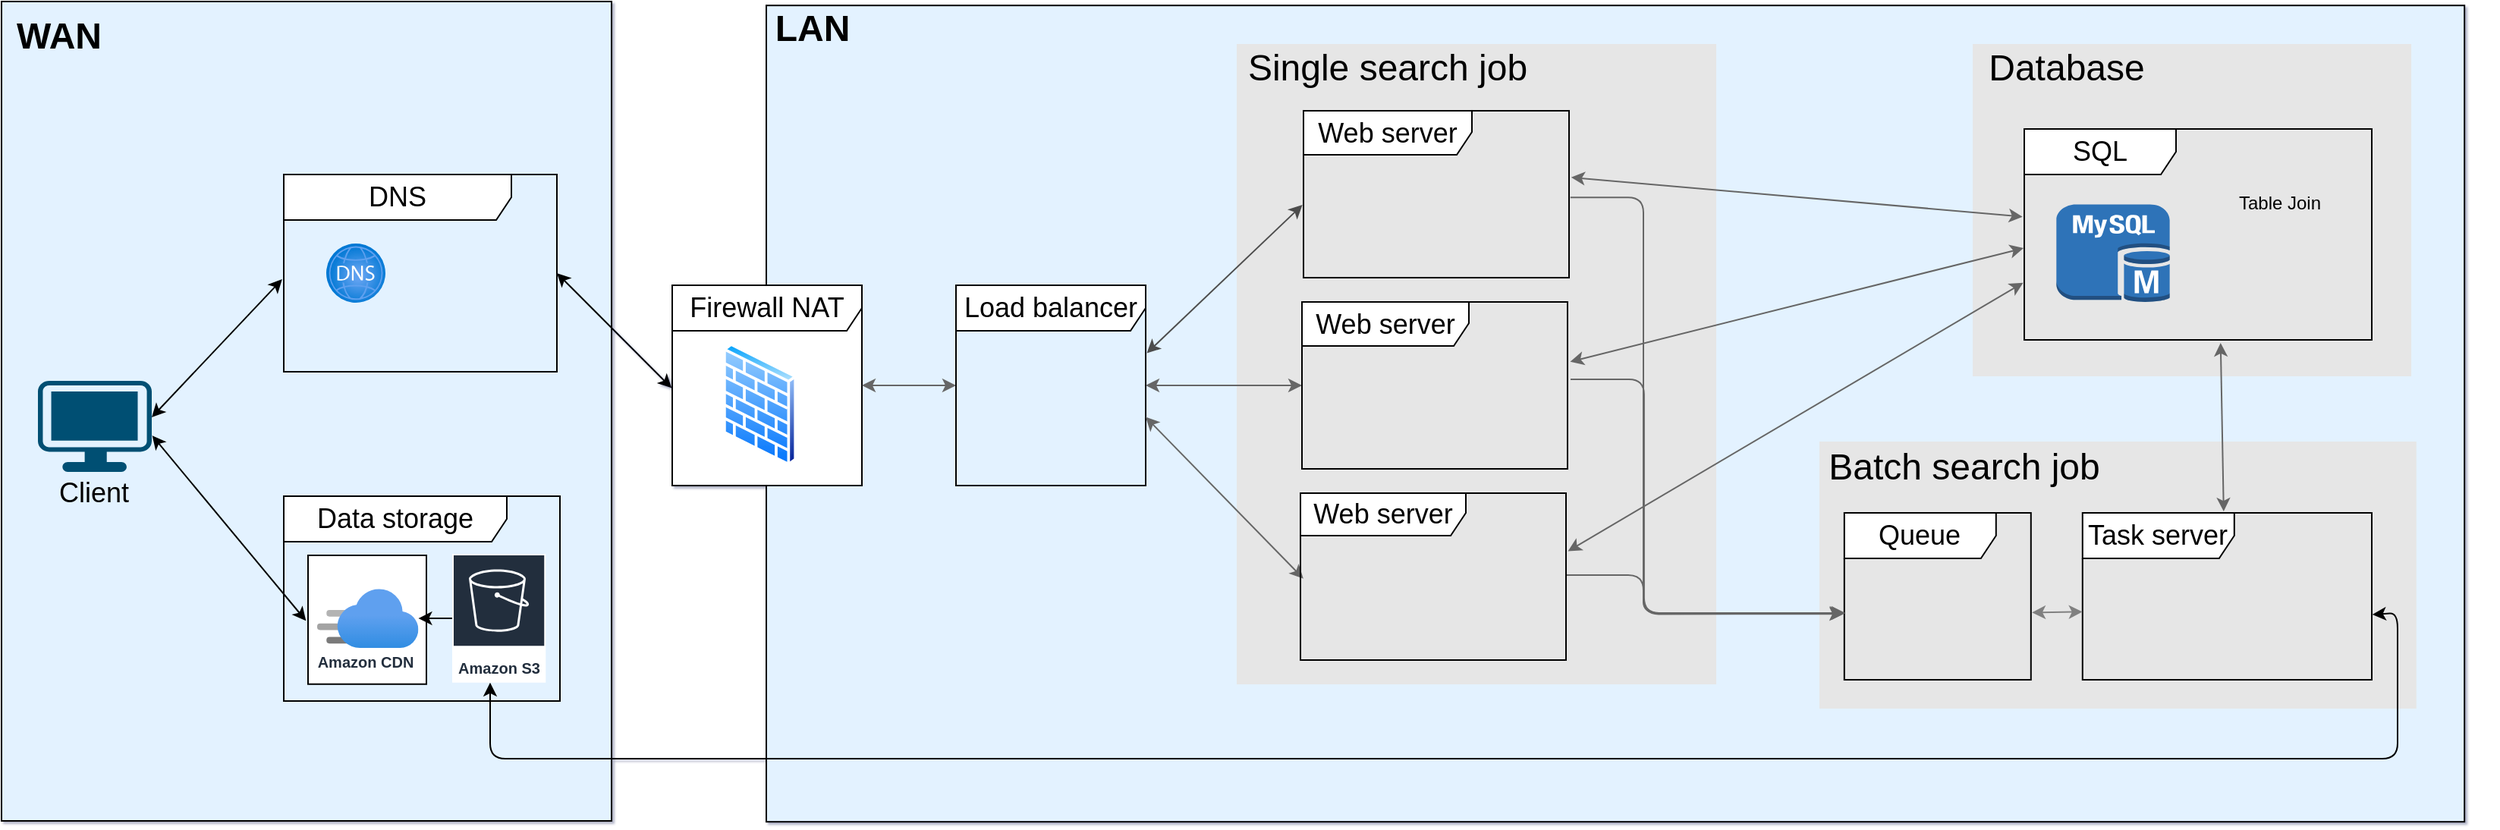 <mxfile version="22.1.2" type="device">
  <diagram id="1_QiPUggmB7JcabSko4-" name="第1頁">
    <mxGraphModel dx="2544" dy="881" grid="0" gridSize="10" guides="0" tooltips="0" connect="0" arrows="1" fold="1" page="0" pageScale="1" pageWidth="850" pageHeight="1100" background="#FFFFFF" math="0" shadow="1">
      <root>
        <mxCell id="0" />
        <mxCell id="1" value="web localtion" style="" parent="0" />
        <mxCell id="147" value="" style="group" parent="1" vertex="1" connectable="0">
          <mxGeometry x="66" y="322" width="1140" height="538" as="geometry" />
        </mxCell>
        <mxCell id="114" value="" style="whiteSpace=wrap;html=1;shadow=0;fillColor=#E3F2FF;" parent="147" vertex="1">
          <mxGeometry x="2" y="1.596" width="1119.093" height="538" as="geometry" />
        </mxCell>
        <mxCell id="115" value="&lt;font style=&quot;font-size: 24px;&quot; color=&quot;#000000&quot;&gt;&lt;b&gt;LAN&lt;/b&gt;&lt;/font&gt;" style="text;strokeColor=none;align=center;fillColor=none;html=1;verticalAlign=middle;whiteSpace=wrap;rounded=0;shadow=0;" parent="147" vertex="1">
          <mxGeometry y="2.815" width="64.528" height="28.116" as="geometry" />
        </mxCell>
        <mxCell id="216" value="" style="verticalLabelPosition=bottom;verticalAlign=top;html=1;shape=mxgraph.basic.rect;fillColor2=none;strokeWidth=1;size=20;indent=5;shadow=0;fontSize=18;fontColor=#000000;fillColor=#E6E6E6;strokeColor=none;" parent="147" vertex="1">
          <mxGeometry x="695.999" y="289" width="393.401" height="176" as="geometry" />
        </mxCell>
        <mxCell id="217" value="&lt;font style=&quot;font-size: 24px;&quot;&gt;Batch search job&lt;/font&gt;" style="text;strokeColor=none;align=center;fillColor=none;html=1;verticalAlign=middle;whiteSpace=wrap;rounded=0;shadow=0;fontSize=18;fontColor=#000000;" parent="147" vertex="1">
          <mxGeometry x="697.942" y="291" width="186.501" height="30" as="geometry" />
        </mxCell>
        <mxCell id="253" value="&lt;font style=&quot;font-size: 18px;&quot;&gt;Queue&lt;/font&gt;" style="shape=umlFrame;whiteSpace=wrap;html=1;width=100;height=30;gradientColor=none;strokeColor=#000000;container=0;" parent="147" vertex="1">
          <mxGeometry x="712.4" y="336" width="123" height="110" as="geometry" />
        </mxCell>
        <mxCell id="252" value="" style="shape=image;verticalLabelPosition=bottom;labelBackgroundColor=default;verticalAlign=top;aspect=fixed;imageAspect=0;image=https://2.bp.blogspot.com/-Zde2Cdmd4WI/UPotYc2kPYI/AAAAAAAAAsE/QaMMH3_iNwE/s400/redis318x260_1.png;" parent="147" vertex="1">
          <mxGeometry x="731.4" y="369.76" width="79.37" height="67" as="geometry" />
        </mxCell>
        <mxCell id="246" value="&lt;font style=&quot;font-size: 18px;&quot;&gt;Task server&lt;/font&gt;" style="shape=umlFrame;whiteSpace=wrap;html=1;width=100;height=30;gradientColor=none;strokeColor=#000000;container=0;" parent="147" vertex="1">
          <mxGeometry x="869.4" y="336" width="190.6" height="110" as="geometry" />
        </mxCell>
        <mxCell id="247" value="" style="shape=image;verticalLabelPosition=bottom;labelBackgroundColor=default;verticalAlign=top;aspect=fixed;imageAspect=0;image=https://4.bp.blogspot.com/-ou-a_Aa1t7A/W6IhNc3Q0gI/AAAAAAAAD6Y/pwh44arKiuM_NBqB1H7Pz4-7QhUxAgZkACLcBGAs/s1600/spring-boot-logo.png;container=0;" parent="147" vertex="1">
          <mxGeometry x="889.398" y="369.0" width="134.313" height="70.513" as="geometry" />
        </mxCell>
        <mxCell id="255" style="html=1;strokeColor=#808080;fontSize=18;fontColor=none;startArrow=classic;startFill=1;exitX=1.005;exitY=0.515;exitDx=0;exitDy=0;exitPerimeter=0;" parent="147" edge="1">
          <mxGeometry relative="1" as="geometry">
            <mxPoint x="836.015" y="401.65" as="sourcePoint" />
            <mxPoint x="869.4" y="401.194" as="targetPoint" />
          </mxGeometry>
        </mxCell>
        <mxCell id="110" value="" style="whiteSpace=wrap;html=1;shadow=0;fillColor=#E3F2FF;" parent="1" vertex="1">
          <mxGeometry x="-436" y="321" width="402" height="540" as="geometry" />
        </mxCell>
        <mxCell id="113" value="&lt;font style=&quot;font-size: 24px;&quot; color=&quot;#000000&quot;&gt;&lt;b&gt;WAN&lt;/b&gt;&lt;/font&gt;" style="text;strokeColor=none;align=center;fillColor=none;html=1;verticalAlign=middle;whiteSpace=wrap;rounded=0;shadow=0;" parent="1" vertex="1">
          <mxGeometry x="-428" y="329" width="60" height="30" as="geometry" />
        </mxCell>
        <mxCell id="183" value="group" parent="0" />
        <mxCell id="zFRHrlk2ydEoRWEK3VVU-348" value="" style="group;fillColor=#FFFFFF;" parent="183" vertex="1" connectable="0">
          <mxGeometry x="6" y="508" width="125" height="132" as="geometry" />
        </mxCell>
        <mxCell id="zFRHrlk2ydEoRWEK3VVU-349" value="&lt;font style=&quot;font-size: 18px;&quot;&gt;Firewall NAT&lt;/font&gt;" style="shape=umlFrame;whiteSpace=wrap;html=1;strokeColor=#000000;fillColor=default;gradientColor=none;width=150;height=30;" parent="zFRHrlk2ydEoRWEK3VVU-348" vertex="1">
          <mxGeometry width="125" height="132" as="geometry" />
        </mxCell>
        <mxCell id="zFRHrlk2ydEoRWEK3VVU-351" value="" style="image;aspect=fixed;perimeter=ellipsePerimeter;html=1;align=center;shadow=0;dashed=0;spacingTop=3;image=img/lib/active_directory/firewall.svg;" parent="zFRHrlk2ydEoRWEK3VVU-348" vertex="1">
          <mxGeometry x="33" y="38" width="49.41" height="81" as="geometry" />
        </mxCell>
        <mxCell id="204" value="" style="verticalLabelPosition=bottom;verticalAlign=top;html=1;shape=mxgraph.basic.rect;fillColor2=none;strokeWidth=1;size=20;indent=5;shadow=0;fontSize=18;fontColor=#000000;fillColor=#E6E6E6;strokeColor=none;" parent="183" vertex="1">
          <mxGeometry x="378" y="349" width="316" height="422" as="geometry" />
        </mxCell>
        <mxCell id="205" value="&lt;font style=&quot;font-size: 24px;&quot;&gt;Single search job&lt;/font&gt;" style="text;strokeColor=none;align=center;fillColor=none;html=1;verticalAlign=middle;whiteSpace=wrap;rounded=0;shadow=0;fontSize=18;fontColor=#000000;" parent="183" vertex="1">
          <mxGeometry x="378" y="350" width="199" height="30" as="geometry" />
        </mxCell>
        <mxCell id="zFRHrlk2ydEoRWEK3VVU-344" value="" style="group" parent="183" vertex="1" connectable="0">
          <mxGeometry x="867" y="355" width="289" height="219" as="geometry" />
        </mxCell>
        <mxCell id="zFRHrlk2ydEoRWEK3VVU-345" value="" style="verticalLabelPosition=bottom;verticalAlign=top;html=1;shape=mxgraph.basic.rect;fillColor2=none;strokeWidth=1;size=20;indent=5;shadow=0;fontSize=18;fontColor=#000000;fillColor=#E6E6E6;strokeColor=none;gradientColor=none;perimeterSpacing=5;" parent="zFRHrlk2ydEoRWEK3VVU-344" vertex="1">
          <mxGeometry x="-3.945" y="-6" width="289" height="219" as="geometry" />
        </mxCell>
        <mxCell id="zFRHrlk2ydEoRWEK3VVU-346" value="&lt;font style=&quot;font-size: 24px;&quot;&gt;Database&lt;/font&gt;" style="text;strokeColor=none;align=center;fillColor=none;html=1;verticalAlign=middle;whiteSpace=wrap;rounded=0;shadow=0;fontSize=18;fontColor=#000000;" parent="zFRHrlk2ydEoRWEK3VVU-344" vertex="1">
          <mxGeometry x="-4.93" y="-5" width="125.93" height="30.28" as="geometry" />
        </mxCell>
        <mxCell id="zFRHrlk2ydEoRWEK3VVU-354" style="edgeStyle=none;rounded=0;orthogonalLoop=1;jettySize=auto;html=1;strokeColor=#666666;startArrow=classic;startFill=1;" parent="183" source="zFRHrlk2ydEoRWEK3VVU-349" target="178" edge="1">
          <mxGeometry relative="1" as="geometry" />
        </mxCell>
        <mxCell id="zFRHrlk2ydEoRWEK3VVU-355" style="html=1;entryX=-0.017;entryY=0.508;entryDx=0;entryDy=0;strokeColor=#000000;fontSize=18;fontColor=none;startArrow=classic;startFill=1;entryPerimeter=0;exitX=1.004;exitY=0.601;exitDx=0;exitDy=0;exitPerimeter=0;" parent="183" source="165" target="303" edge="1">
          <mxGeometry relative="1" as="geometry">
            <mxPoint x="-321" y="589" as="sourcePoint" />
            <mxPoint x="-241" y="514" as="targetPoint" />
          </mxGeometry>
        </mxCell>
        <mxCell id="zFRHrlk2ydEoRWEK3VVU-358" style="edgeStyle=none;rounded=0;orthogonalLoop=1;jettySize=auto;html=1;startArrow=classic;startFill=1;strokeColor=#666666;exitX=1.01;exitY=0.358;exitDx=0;exitDy=0;exitPerimeter=0;entryX=-0.002;entryY=0.565;entryDx=0;entryDy=0;entryPerimeter=0;" parent="183" source="237" target="zFRHrlk2ydEoRWEK3VVU-329" edge="1">
          <mxGeometry relative="1" as="geometry">
            <mxPoint x="600" y="581" as="sourcePoint" />
            <mxPoint x="900" y="483" as="targetPoint" />
          </mxGeometry>
        </mxCell>
        <mxCell id="zFRHrlk2ydEoRWEK3VVU-359" style="edgeStyle=none;rounded=0;orthogonalLoop=1;jettySize=auto;html=1;startArrow=classic;startFill=1;strokeColor=#666666;exitX=1.007;exitY=0.348;exitDx=0;exitDy=0;exitPerimeter=0;entryX=-0.003;entryY=0.729;entryDx=0;entryDy=0;entryPerimeter=0;" parent="183" source="240" target="zFRHrlk2ydEoRWEK3VVU-329" edge="1">
          <mxGeometry relative="1" as="geometry">
            <mxPoint x="608" y="568" as="sourcePoint" />
            <mxPoint x="896" y="507" as="targetPoint" />
          </mxGeometry>
        </mxCell>
        <mxCell id="zFRHrlk2ydEoRWEK3VVU-365" style="edgeStyle=none;rounded=0;orthogonalLoop=1;jettySize=auto;html=1;entryX=0.488;entryY=-0.009;entryDx=0;entryDy=0;entryPerimeter=0;strokeColor=#666666;startArrow=classic;startFill=1;exitX=0.565;exitY=1.014;exitDx=0;exitDy=0;exitPerimeter=0;" parent="183" source="zFRHrlk2ydEoRWEK3VVU-329" target="246" edge="1">
          <mxGeometry relative="1" as="geometry">
            <mxPoint x="1026" y="547" as="sourcePoint" />
          </mxGeometry>
        </mxCell>
        <mxCell id="150" value="server" parent="0" />
        <mxCell id="280" style="edgeStyle=orthogonalEdgeStyle;html=1;shadow=0;strokeColor=#666666;fontSize=24;fontColor=#000000;fillColor=#FF0000;entryX=-0.004;entryY=0.604;entryDx=0;entryDy=0;entryPerimeter=0;" parent="150" target="253" edge="1">
          <mxGeometry relative="1" as="geometry">
            <mxPoint x="595" y="699" as="sourcePoint" />
            <mxPoint x="728.655" y="876.2" as="targetPoint" />
            <Array as="points">
              <mxPoint x="595" y="699" />
              <mxPoint x="646" y="699" />
              <mxPoint x="646" y="724" />
              <mxPoint x="778" y="724" />
            </Array>
          </mxGeometry>
        </mxCell>
        <mxCell id="276" style="edgeStyle=orthogonalEdgeStyle;html=1;shadow=0;strokeColor=#666666;fontSize=24;fontColor=#000000;fillColor=#FF0000;exitX=1.005;exitY=0.519;exitDx=0;exitDy=0;exitPerimeter=0;entryX=-0.006;entryY=0.606;entryDx=0;entryDy=0;entryPerimeter=0;" parent="150" source="169" target="253" edge="1">
          <mxGeometry relative="1" as="geometry">
            <mxPoint x="651.995" y="449.66" as="sourcePoint" />
            <mxPoint x="1063.645" y="866.86" as="targetPoint" />
            <Array as="points">
              <mxPoint x="646" y="450" />
              <mxPoint x="646" y="724" />
            </Array>
          </mxGeometry>
        </mxCell>
        <mxCell id="165" value="" style="points=[[0.03,0.03,0],[0.5,0,0],[0.97,0.03,0],[1,0.4,0],[0.97,0.745,0],[0.5,1,0],[0.03,0.745,0],[0,0.4,0]];verticalLabelPosition=bottom;sketch=0;html=1;verticalAlign=top;aspect=fixed;align=center;pointerEvents=1;shape=mxgraph.cisco19.workstation;fillColor=#005073;strokeColor=none;" parent="150" vertex="1">
          <mxGeometry x="-412" y="571" width="75" height="60" as="geometry" />
        </mxCell>
        <mxCell id="166" value="&lt;font style=&quot;font-size: 18px;&quot;&gt;Client&lt;/font&gt;" style="text;html=1;strokeColor=none;fillColor=none;align=center;verticalAlign=middle;whiteSpace=wrap;rounded=0;fontColor=none;" parent="150" vertex="1">
          <mxGeometry x="-405" y="630" width="60" height="30" as="geometry" />
        </mxCell>
        <mxCell id="167" style="html=1;entryX=-0.006;entryY=0.531;entryDx=0;entryDy=0;strokeColor=#000000;fontSize=18;fontColor=none;startArrow=classic;startFill=1;entryPerimeter=0;exitX=1;exitY=0.4;exitDx=0;exitDy=0;exitPerimeter=0;" parent="150" source="165" target="172" edge="1">
          <mxGeometry relative="1" as="geometry">
            <mxPoint x="-396" y="605.496" as="sourcePoint" />
            <mxPoint x="-221" y="606.32" as="targetPoint" />
          </mxGeometry>
        </mxCell>
        <mxCell id="171" value="" style="group" parent="150" vertex="1" connectable="0">
          <mxGeometry x="-250" y="435" width="180" height="130" as="geometry" />
        </mxCell>
        <mxCell id="172" value="&lt;font style=&quot;font-size: 18px;&quot;&gt;DNS&lt;/font&gt;" style="shape=umlFrame;whiteSpace=wrap;html=1;strokeColor=#000000;fillColor=default;gradientColor=none;width=150;height=30;" parent="171" vertex="1">
          <mxGeometry width="180" height="130" as="geometry" />
        </mxCell>
        <mxCell id="173" value="" style="aspect=fixed;html=1;points=[];align=center;image;fontSize=12;image=img/lib/azure2/networking/DNS_Zones.svg;" parent="171" vertex="1">
          <mxGeometry x="28" y="45.5" width="39" height="39" as="geometry" />
        </mxCell>
        <mxCell id="174" value="" style="shape=image;verticalLabelPosition=bottom;labelBackgroundColor=default;verticalAlign=top;aspect=fixed;imageAspect=0;image=https://upload.wikimedia.org/wikipedia/zh/thumb/a/a2/Cloudflare_logo.svg/1200px-Cloudflare_logo.svg.png;" parent="171" vertex="1">
          <mxGeometry x="16" y="62" width="152.77" height="52" as="geometry" />
        </mxCell>
        <mxCell id="176" style="html=1;strokeColor=#000000;fontSize=18;fontColor=none;startArrow=classic;startFill=1;exitX=1;exitY=0.5;exitDx=0;exitDy=0;exitPerimeter=0;entryX=-0.003;entryY=0.513;entryDx=0;entryDy=0;entryPerimeter=0;" parent="150" source="172" target="zFRHrlk2ydEoRWEK3VVU-349" edge="1">
          <mxGeometry relative="1" as="geometry">
            <mxPoint x="134" y="538.466" as="sourcePoint" />
            <mxPoint x="2" y="575" as="targetPoint" />
          </mxGeometry>
        </mxCell>
        <mxCell id="177" value="" style="group" parent="150" vertex="1" connectable="0">
          <mxGeometry x="193" y="508" width="125" height="132" as="geometry" />
        </mxCell>
        <mxCell id="178" value="&lt;font style=&quot;font-size: 18px;&quot;&gt;Load balancer&lt;/font&gt;" style="shape=umlFrame;whiteSpace=wrap;html=1;strokeColor=#000000;fillColor=default;gradientColor=none;width=150;height=30;" parent="177" vertex="1">
          <mxGeometry width="125" height="132" as="geometry" />
        </mxCell>
        <mxCell id="179" value="" style="shape=image;verticalLabelPosition=bottom;labelBackgroundColor=default;verticalAlign=top;aspect=fixed;imageAspect=0;image=https://quiksite.com/wp-content/uploads/2016/09/Nginx-Logo-02.png;" parent="177" vertex="1">
          <mxGeometry x="15" y="34" width="92" height="92" as="geometry" />
        </mxCell>
        <mxCell id="180" style="html=1;strokeColor=#4D4D4D;fontSize=18;fontColor=none;startArrow=classic;startFill=1;entryX=-0.004;entryY=0.564;entryDx=0;entryDy=0;entryPerimeter=0;exitX=1.006;exitY=0.339;exitDx=0;exitDy=0;exitPerimeter=0;" parent="150" source="178" target="169" edge="1">
          <mxGeometry relative="1" as="geometry">
            <mxPoint x="455" y="608" as="sourcePoint" />
            <mxPoint x="612" y="608.715" as="targetPoint" />
          </mxGeometry>
        </mxCell>
        <mxCell id="181" style="html=1;strokeColor=#666666;fontSize=18;fontColor=none;startArrow=classic;startFill=1;edgeStyle=orthogonalEdgeStyle;fillColor=#666666;" parent="150" source="178" target="237" edge="1">
          <mxGeometry relative="1" as="geometry">
            <mxPoint x="349" y="480.794" as="sourcePoint" />
            <mxPoint x="413" y="600" as="targetPoint" />
          </mxGeometry>
        </mxCell>
        <mxCell id="182" style="html=1;strokeColor=#666666;fontSize=18;fontColor=none;startArrow=classic;startFill=1;exitX=1;exitY=0.658;exitDx=0;exitDy=0;exitPerimeter=0;entryX=0.011;entryY=0.512;entryDx=0;entryDy=0;entryPerimeter=0;" parent="150" source="178" target="240" edge="1">
          <mxGeometry relative="1" as="geometry">
            <mxPoint x="342" y="649" as="sourcePoint" />
            <mxPoint x="410.284" y="752.36" as="targetPoint" />
          </mxGeometry>
        </mxCell>
        <mxCell id="229" value="" style="group" parent="150" vertex="1" connectable="0">
          <mxGeometry x="422" y="393" width="175" height="110" as="geometry" />
        </mxCell>
        <mxCell id="169" value="&lt;font style=&quot;font-size: 18px;&quot;&gt;Web server&lt;/font&gt;" style="shape=umlFrame;whiteSpace=wrap;html=1;width=111;height=29;gradientColor=none;strokeColor=#000000;container=0;" parent="229" vertex="1">
          <mxGeometry width="175" height="110.0" as="geometry" />
        </mxCell>
        <mxCell id="170" value="" style="shape=image;verticalLabelPosition=bottom;labelBackgroundColor=default;verticalAlign=top;aspect=fixed;imageAspect=0;image=https://4.bp.blogspot.com/-ou-a_Aa1t7A/W6IhNc3Q0gI/AAAAAAAAD6Y/pwh44arKiuM_NBqB1H7Pz4-7QhUxAgZkACLcBGAs/s1600/spring-boot-logo.png;container=0;" parent="229" vertex="1">
          <mxGeometry x="9.375" y="26.09" width="134.313" height="70.513" as="geometry" />
        </mxCell>
        <mxCell id="236" value="" style="group" parent="150" vertex="1" connectable="0">
          <mxGeometry x="421" y="519" width="175" height="110" as="geometry" />
        </mxCell>
        <mxCell id="237" value="&lt;font style=&quot;font-size: 18px;&quot;&gt;Web server&lt;/font&gt;" style="shape=umlFrame;whiteSpace=wrap;html=1;width=110;height=29;gradientColor=none;strokeColor=#000000;container=0;" parent="236" vertex="1">
          <mxGeometry width="175" height="110.0" as="geometry" />
        </mxCell>
        <mxCell id="238" value="" style="shape=image;verticalLabelPosition=bottom;labelBackgroundColor=default;verticalAlign=top;aspect=fixed;imageAspect=0;image=https://4.bp.blogspot.com/-ou-a_Aa1t7A/W6IhNc3Q0gI/AAAAAAAAD6Y/pwh44arKiuM_NBqB1H7Pz4-7QhUxAgZkACLcBGAs/s1600/spring-boot-logo.png;container=0;" parent="236" vertex="1">
          <mxGeometry x="9.375" y="26.09" width="134.313" height="70.513" as="geometry" />
        </mxCell>
        <mxCell id="239" value="" style="group" parent="150" vertex="1" connectable="0">
          <mxGeometry x="420" y="645" width="175" height="110" as="geometry" />
        </mxCell>
        <mxCell id="240" value="&lt;font style=&quot;font-size: 18px;&quot;&gt;Web server&lt;/font&gt;" style="shape=umlFrame;whiteSpace=wrap;html=1;width=109;height=28;gradientColor=none;strokeColor=#000000;container=0;" parent="239" vertex="1">
          <mxGeometry width="175" height="110.0" as="geometry" />
        </mxCell>
        <mxCell id="241" value="" style="shape=image;verticalLabelPosition=bottom;labelBackgroundColor=default;verticalAlign=top;aspect=fixed;imageAspect=0;image=https://4.bp.blogspot.com/-ou-a_Aa1t7A/W6IhNc3Q0gI/AAAAAAAAD6Y/pwh44arKiuM_NBqB1H7Pz4-7QhUxAgZkACLcBGAs/s1600/spring-boot-logo.png;container=0;" parent="239" vertex="1">
          <mxGeometry x="9.375" y="26.09" width="134.313" height="70.513" as="geometry" />
        </mxCell>
        <mxCell id="307" style="html=1;strokeColor=#000000;fontSize=18;fontColor=none;startArrow=classic;startFill=1;exitX=1.002;exitY=0.609;exitDx=0;exitDy=0;exitPerimeter=0;edgeStyle=orthogonalEdgeStyle;" parent="150" source="246" target="300" edge="1">
          <mxGeometry relative="1" as="geometry">
            <mxPoint x="669.995" y="1054.46" as="sourcePoint" />
            <mxPoint x="845" y="1177" as="targetPoint" />
            <Array as="points">
              <mxPoint x="1143" y="724" />
              <mxPoint x="1143" y="820" />
              <mxPoint x="-114" y="820" />
            </Array>
          </mxGeometry>
        </mxCell>
        <mxCell id="308" value="" style="group" parent="150" vertex="1" connectable="0">
          <mxGeometry x="-250" y="647" width="182" height="135" as="geometry" />
        </mxCell>
        <mxCell id="303" value="" style="verticalLabelPosition=bottom;verticalAlign=top;html=1;shape=mxgraph.basic.rect;fillColor2=none;strokeWidth=1;size=20;indent=5;shadow=0;fontSize=24;fontColor=#000000;fillColor=#FFFFFF;" parent="308" vertex="1">
          <mxGeometry x="16" y="39.005" width="78" height="84.919" as="geometry" />
        </mxCell>
        <mxCell id="295" value="&lt;font style=&quot;font-size: 18px;&quot;&gt;Data storage&lt;/font&gt;" style="shape=umlFrame;whiteSpace=wrap;html=1;width=147;height=30;gradientColor=none;strokeColor=#000000;container=0;" parent="308" vertex="1">
          <mxGeometry width="182" height="135" as="geometry" />
        </mxCell>
        <mxCell id="zFRHrlk2ydEoRWEK3VVU-356" style="edgeStyle=none;rounded=0;orthogonalLoop=1;jettySize=auto;html=1;startArrow=classic;startFill=1;endArrow=none;endFill=0;" parent="308" source="301" target="300" edge="1">
          <mxGeometry relative="1" as="geometry" />
        </mxCell>
        <mxCell id="301" value="" style="aspect=fixed;html=1;points=[];align=center;image;fontSize=12;image=img/lib/azure2/app_services/CDN_Profiles.svg;shadow=0;fontColor=#000000;fillColor=#E6E6E6;" parent="308" vertex="1">
          <mxGeometry x="22.0" y="60.996" width="66.72" height="39.25" as="geometry" />
        </mxCell>
        <mxCell id="304" value="&lt;span style=&quot;color: rgb(35, 47, 62); font-weight: 700;&quot;&gt;&lt;font style=&quot;font-size: 10px;&quot;&gt;Amazon CDN&lt;/font&gt;&lt;/span&gt;" style="text;strokeColor=none;align=center;fillColor=none;html=1;verticalAlign=middle;whiteSpace=wrap;rounded=0;shadow=0;fontSize=24;fontColor=#000000;" parent="308" vertex="1">
          <mxGeometry x="18" y="96.706" width="72" height="16.331" as="geometry" />
        </mxCell>
        <mxCell id="300" value="Amazon S3" style="sketch=0;outlineConnect=0;fontColor=#232F3E;gradientColor=none;strokeColor=#ffffff;fillColor=#232F3E;dashed=0;verticalLabelPosition=middle;verticalAlign=bottom;align=center;html=1;whiteSpace=wrap;fontSize=10;fontStyle=1;spacing=3;shape=mxgraph.aws4.productIcon;prIcon=mxgraph.aws4.s3;shadow=0;" parent="308" vertex="1">
          <mxGeometry x="111" y="37.996" width="61.63" height="84.919" as="geometry" />
        </mxCell>
        <mxCell id="zFRHrlk2ydEoRWEK3VVU-328" value="" style="group" parent="150" vertex="1" connectable="0">
          <mxGeometry x="897" y="405" width="229" height="139" as="geometry" />
        </mxCell>
        <mxCell id="zFRHrlk2ydEoRWEK3VVU-329" value="&lt;font style=&quot;font-size: 18px;&quot;&gt;SQL&lt;/font&gt;" style="shape=umlFrame;whiteSpace=wrap;html=1;width=100;height=30;gradientColor=none;strokeColor=#000000;" parent="zFRHrlk2ydEoRWEK3VVU-328" vertex="1">
          <mxGeometry width="229.0" height="139" as="geometry" />
        </mxCell>
        <mxCell id="zFRHrlk2ydEoRWEK3VVU-330" value="" style="outlineConnect=0;dashed=0;verticalLabelPosition=bottom;verticalAlign=top;align=center;html=1;shape=mxgraph.aws3.mysql_db_instance;fillColor=#2E73B8;gradientColor=none;strokeColor=#000000;" parent="zFRHrlk2ydEoRWEK3VVU-328" vertex="1">
          <mxGeometry x="21.158" y="49.75" width="74.674" height="64.5" as="geometry" />
        </mxCell>
        <mxCell id="zFRHrlk2ydEoRWEK3VVU-331" value="" style="shape=image;verticalLabelPosition=bottom;labelBackgroundColor=default;verticalAlign=top;aspect=fixed;imageAspect=0;image=https://static.thenounproject.com/png/60035-200.png;" parent="zFRHrlk2ydEoRWEK3VVU-328" vertex="1">
          <mxGeometry x="123.212" y="61" width="69.232" height="69.232" as="geometry" />
        </mxCell>
        <mxCell id="zFRHrlk2ydEoRWEK3VVU-332" value="Table Join" style="text;html=1;strokeColor=none;fillColor=none;align=center;verticalAlign=middle;whiteSpace=wrap;rounded=0;fontColor=none;" parent="zFRHrlk2ydEoRWEK3VVU-328" vertex="1">
          <mxGeometry x="130.518" y="34" width="74.674" height="30" as="geometry" />
        </mxCell>
        <mxCell id="zFRHrlk2ydEoRWEK3VVU-336" style="edgeStyle=orthogonalEdgeStyle;html=1;shadow=0;strokeColor=#666666;fontSize=24;fontColor=#000000;fillColor=#FF0000;entryX=-0.006;entryY=0.61;entryDx=0;entryDy=0;entryPerimeter=0;exitX=1.003;exitY=0.482;exitDx=0;exitDy=0;exitPerimeter=0;" parent="150" edge="1">
          <mxGeometry relative="1" as="geometry">
            <mxPoint x="597.995" y="570.02" as="sourcePoint" />
            <mxPoint x="779.132" y="723.1" as="targetPoint" />
            <Array as="points">
              <mxPoint x="646.47" y="570" />
              <mxPoint x="646.47" y="724" />
              <mxPoint x="779.47" y="724" />
            </Array>
          </mxGeometry>
        </mxCell>
        <mxCell id="zFRHrlk2ydEoRWEK3VVU-357" style="edgeStyle=none;rounded=0;orthogonalLoop=1;jettySize=auto;html=1;startArrow=classic;startFill=1;strokeColor=#666666;exitX=1.008;exitY=0.399;exitDx=0;exitDy=0;exitPerimeter=0;entryX=-0.005;entryY=0.416;entryDx=0;entryDy=0;entryPerimeter=0;" parent="150" source="169" target="zFRHrlk2ydEoRWEK3VVU-329" edge="1">
          <mxGeometry relative="1" as="geometry">
            <mxPoint x="598" y="461" as="sourcePoint" />
            <mxPoint x="895" y="462" as="targetPoint" />
          </mxGeometry>
        </mxCell>
        <mxCell id="151" value="arrow" parent="0" />
      </root>
    </mxGraphModel>
  </diagram>
</mxfile>
